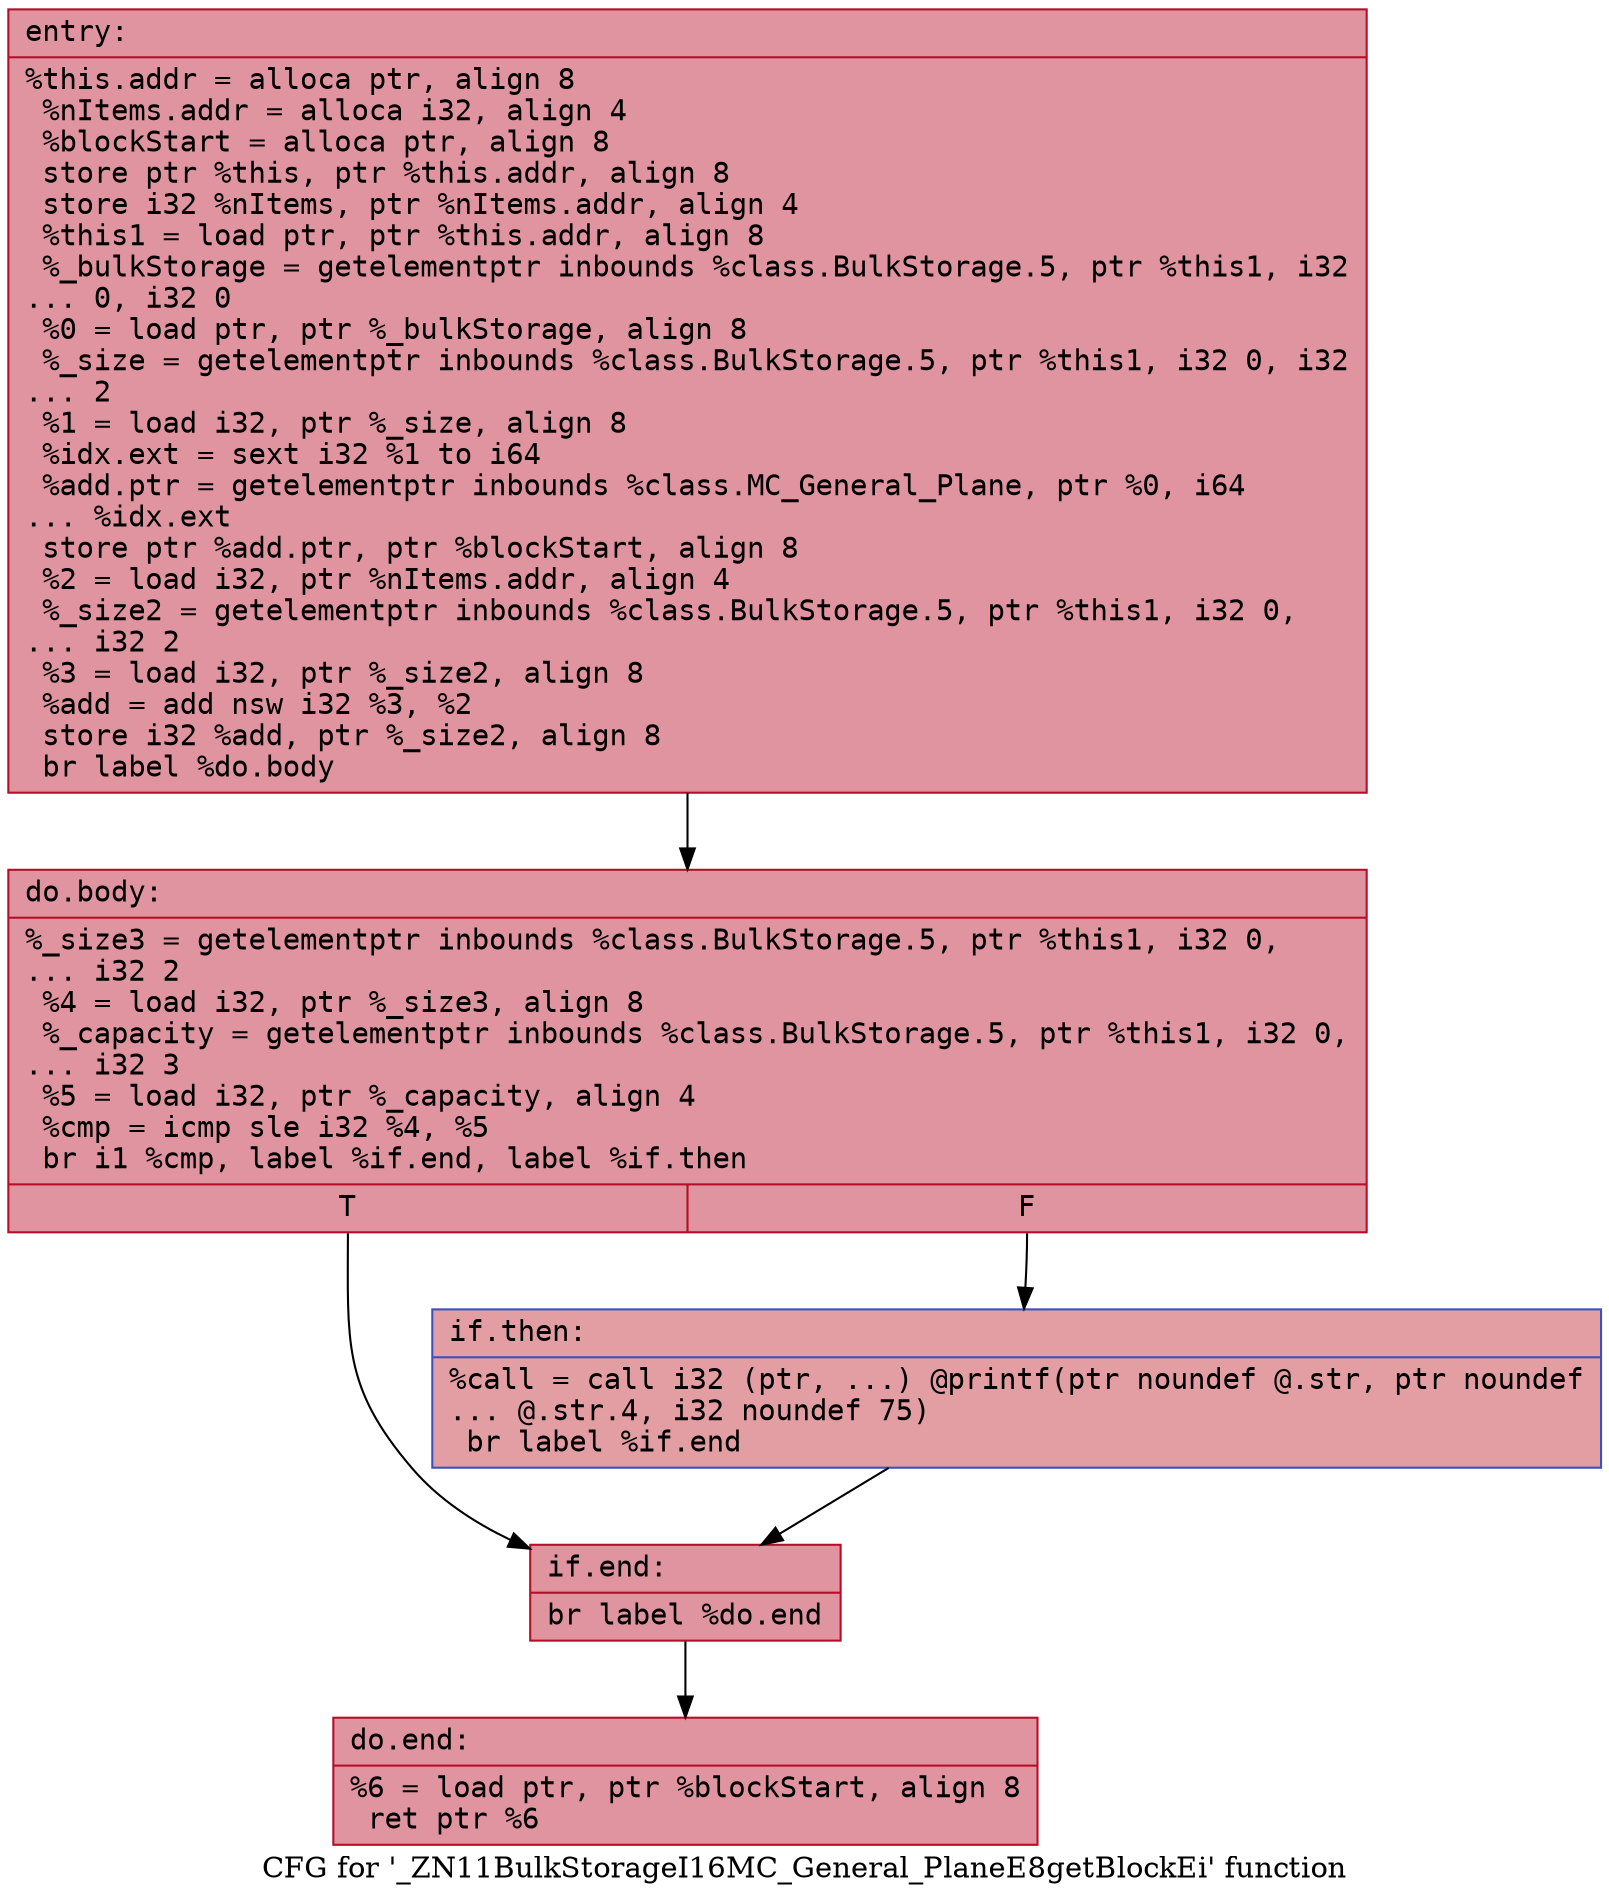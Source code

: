 digraph "CFG for '_ZN11BulkStorageI16MC_General_PlaneE8getBlockEi' function" {
	label="CFG for '_ZN11BulkStorageI16MC_General_PlaneE8getBlockEi' function";

	Node0x55dfe4b502d0 [shape=record,color="#b70d28ff", style=filled, fillcolor="#b70d2870" fontname="Courier",label="{entry:\l|  %this.addr = alloca ptr, align 8\l  %nItems.addr = alloca i32, align 4\l  %blockStart = alloca ptr, align 8\l  store ptr %this, ptr %this.addr, align 8\l  store i32 %nItems, ptr %nItems.addr, align 4\l  %this1 = load ptr, ptr %this.addr, align 8\l  %_bulkStorage = getelementptr inbounds %class.BulkStorage.5, ptr %this1, i32\l... 0, i32 0\l  %0 = load ptr, ptr %_bulkStorage, align 8\l  %_size = getelementptr inbounds %class.BulkStorage.5, ptr %this1, i32 0, i32\l... 2\l  %1 = load i32, ptr %_size, align 8\l  %idx.ext = sext i32 %1 to i64\l  %add.ptr = getelementptr inbounds %class.MC_General_Plane, ptr %0, i64\l... %idx.ext\l  store ptr %add.ptr, ptr %blockStart, align 8\l  %2 = load i32, ptr %nItems.addr, align 4\l  %_size2 = getelementptr inbounds %class.BulkStorage.5, ptr %this1, i32 0,\l... i32 2\l  %3 = load i32, ptr %_size2, align 8\l  %add = add nsw i32 %3, %2\l  store i32 %add, ptr %_size2, align 8\l  br label %do.body\l}"];
	Node0x55dfe4b502d0 -> Node0x55dfe4b50f80[tooltip="entry -> do.body\nProbability 100.00%" ];
	Node0x55dfe4b50f80 [shape=record,color="#b70d28ff", style=filled, fillcolor="#b70d2870" fontname="Courier",label="{do.body:\l|  %_size3 = getelementptr inbounds %class.BulkStorage.5, ptr %this1, i32 0,\l... i32 2\l  %4 = load i32, ptr %_size3, align 8\l  %_capacity = getelementptr inbounds %class.BulkStorage.5, ptr %this1, i32 0,\l... i32 3\l  %5 = load i32, ptr %_capacity, align 4\l  %cmp = icmp sle i32 %4, %5\l  br i1 %cmp, label %if.end, label %if.then\l|{<s0>T|<s1>F}}"];
	Node0x55dfe4b50f80:s0 -> Node0x55dfe4b513e0[tooltip="do.body -> if.end\nProbability 50.00%" ];
	Node0x55dfe4b50f80:s1 -> Node0x55dfe4b51450[tooltip="do.body -> if.then\nProbability 50.00%" ];
	Node0x55dfe4b51450 [shape=record,color="#3d50c3ff", style=filled, fillcolor="#be242e70" fontname="Courier",label="{if.then:\l|  %call = call i32 (ptr, ...) @printf(ptr noundef @.str, ptr noundef\l... @.str.4, i32 noundef 75)\l  br label %if.end\l}"];
	Node0x55dfe4b51450 -> Node0x55dfe4b513e0[tooltip="if.then -> if.end\nProbability 100.00%" ];
	Node0x55dfe4b513e0 [shape=record,color="#b70d28ff", style=filled, fillcolor="#b70d2870" fontname="Courier",label="{if.end:\l|  br label %do.end\l}"];
	Node0x55dfe4b513e0 -> Node0x55dfe4b51680[tooltip="if.end -> do.end\nProbability 100.00%" ];
	Node0x55dfe4b51680 [shape=record,color="#b70d28ff", style=filled, fillcolor="#b70d2870" fontname="Courier",label="{do.end:\l|  %6 = load ptr, ptr %blockStart, align 8\l  ret ptr %6\l}"];
}

